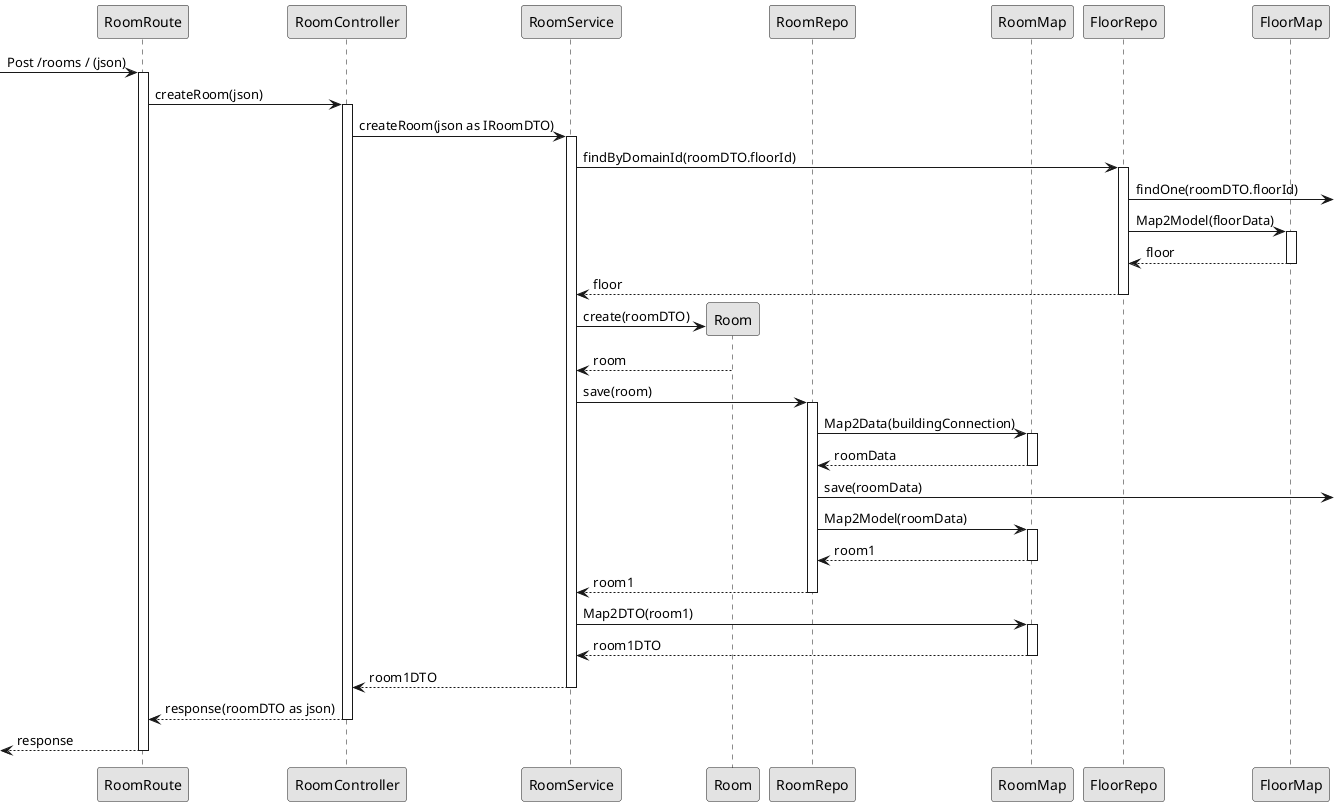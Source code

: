 @startuml
'http://plantuml.com/skinparam.html
skinparam monochrome true
skinparam packageStyle rect
skinparam shadowing false


participant RoomRoute  as route
participant RoomController as controller
participant RoomService as service
participant Room as domain
participant RoomRepo as repo
participant RoomMap as mapper
participant FloorRepo as repoFloor
participant FloorMap as mapperFloor

-> route: Post /rooms / (json)
activate route
  route -> controller: createRoom(json)
  activate controller
    controller -> service: createRoom(json as IRoomDTO)
    activate service
    service -> repoFloor: findByDomainId(roomDTO.floorId)
    activate repoFloor
    repoFloor -> : findOne(roomDTO.floorId)
    repoFloor -> mapperFloor: Map2Model(floorData)
    activate mapperFloor
    mapperFloor --> repoFloor: floor
    deactivate
    repoFloor --> service: floor
    deactivate
    service -> domain**: create(roomDTO)
    domain --> service: room
    service -> repo: save(room)
    activate repo
    repo -> mapper:Map2Data(buildingConnection)
    activate mapper
    mapper --> repo: roomData
    deactivate
    repo -> : save(roomData)
    repo -> mapper: Map2Model(roomData)     
    activate mapper
    mapper --> repo: room1
    deactivate
    repo --> service: room1
    deactivate
    service -> mapper: Map2DTO(room1)
    activate mapper
    mapper--> service: room1DTO
    deactivate
    service --> controller: room1DTO
    deactivate
    controller --> route: response(roomDTO as json)
    deactivate
    <-- route: response
    deactivate
    
@enduml